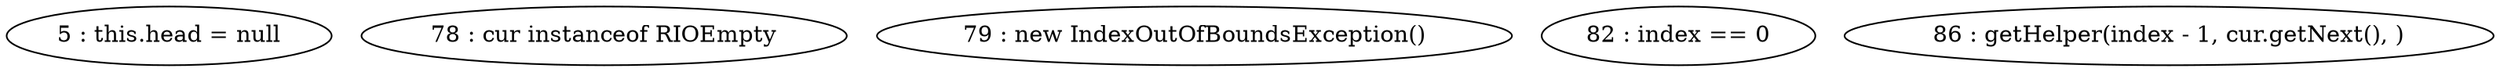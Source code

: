 digraph G {
"5 : this.head = null"
"78 : cur instanceof RIOEmpty"
"79 : new IndexOutOfBoundsException()"
"82 : index == 0"
"86 : getHelper(index - 1, cur.getNext(), )"
}